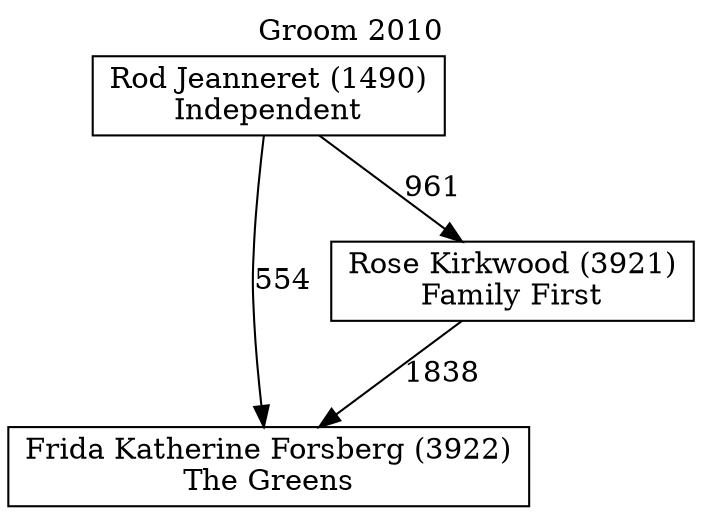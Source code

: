// House preference flow
digraph "Frida Katherine Forsberg (3922)_Groom_2010" {
	graph [label="Groom 2010" labelloc=t mclimit=10]
	node [shape=box]
	"Frida Katherine Forsberg (3922)" [label="Frida Katherine Forsberg (3922)
The Greens"]
	"Rod Jeanneret (1490)" [label="Rod Jeanneret (1490)
Independent"]
	"Rose Kirkwood (3921)" [label="Rose Kirkwood (3921)
Family First"]
	"Rod Jeanneret (1490)" -> "Frida Katherine Forsberg (3922)" [label=554]
	"Rod Jeanneret (1490)" -> "Rose Kirkwood (3921)" [label=961]
	"Rose Kirkwood (3921)" -> "Frida Katherine Forsberg (3922)" [label=1838]
}
